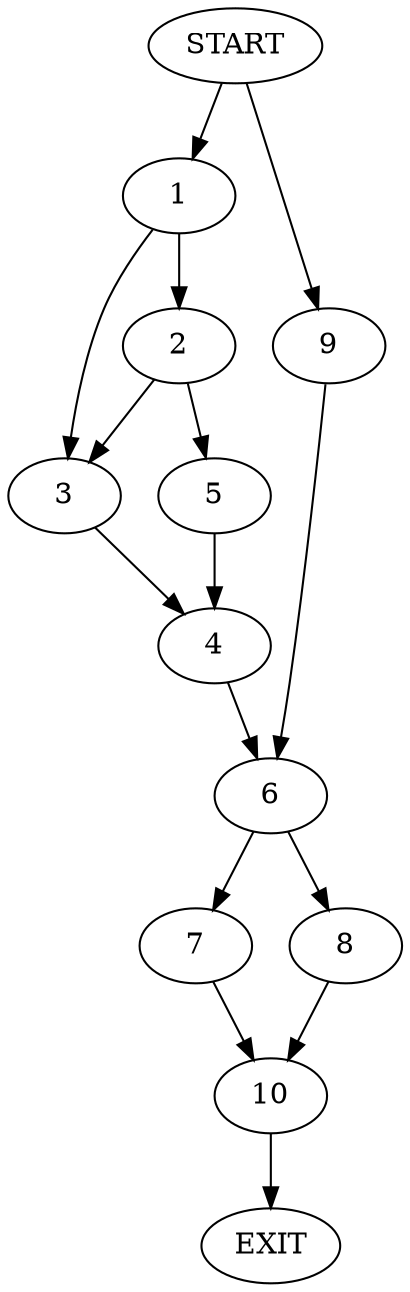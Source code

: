 digraph {
0 [label="START"]
11 [label="EXIT"]
0 -> 1
1 -> 2
1 -> 3
3 -> 4
2 -> 5
2 -> 3
5 -> 4
4 -> 6
6 -> 7
6 -> 8
0 -> 9
9 -> 6
7 -> 10
8 -> 10
10 -> 11
}
